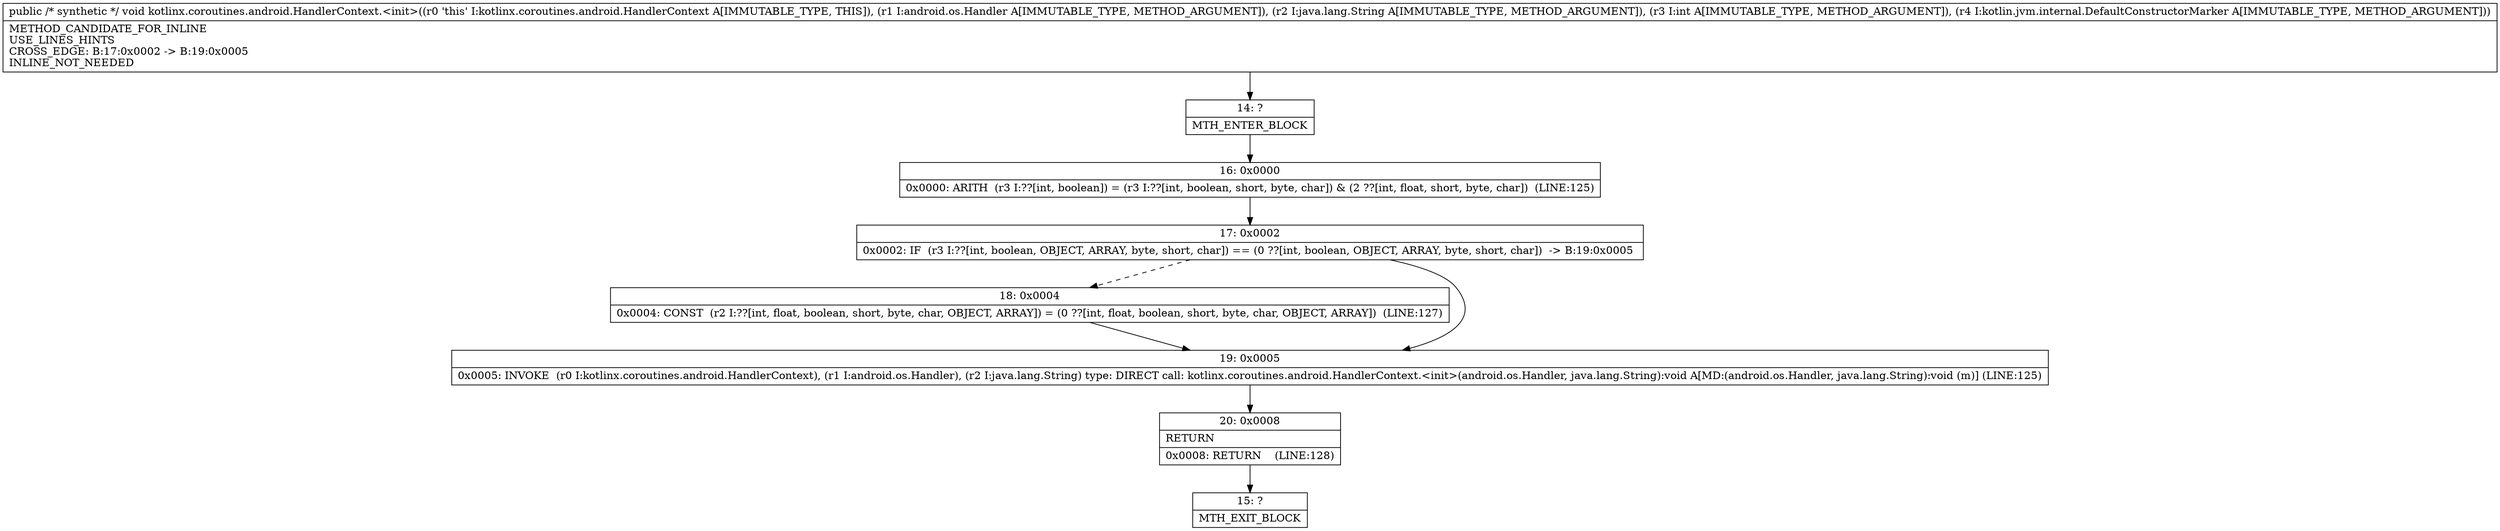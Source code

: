 digraph "CFG forkotlinx.coroutines.android.HandlerContext.\<init\>(Landroid\/os\/Handler;Ljava\/lang\/String;ILkotlin\/jvm\/internal\/DefaultConstructorMarker;)V" {
Node_14 [shape=record,label="{14\:\ ?|MTH_ENTER_BLOCK\l}"];
Node_16 [shape=record,label="{16\:\ 0x0000|0x0000: ARITH  (r3 I:??[int, boolean]) = (r3 I:??[int, boolean, short, byte, char]) & (2 ??[int, float, short, byte, char])  (LINE:125)\l}"];
Node_17 [shape=record,label="{17\:\ 0x0002|0x0002: IF  (r3 I:??[int, boolean, OBJECT, ARRAY, byte, short, char]) == (0 ??[int, boolean, OBJECT, ARRAY, byte, short, char])  \-\> B:19:0x0005 \l}"];
Node_18 [shape=record,label="{18\:\ 0x0004|0x0004: CONST  (r2 I:??[int, float, boolean, short, byte, char, OBJECT, ARRAY]) = (0 ??[int, float, boolean, short, byte, char, OBJECT, ARRAY])  (LINE:127)\l}"];
Node_19 [shape=record,label="{19\:\ 0x0005|0x0005: INVOKE  (r0 I:kotlinx.coroutines.android.HandlerContext), (r1 I:android.os.Handler), (r2 I:java.lang.String) type: DIRECT call: kotlinx.coroutines.android.HandlerContext.\<init\>(android.os.Handler, java.lang.String):void A[MD:(android.os.Handler, java.lang.String):void (m)] (LINE:125)\l}"];
Node_20 [shape=record,label="{20\:\ 0x0008|RETURN\l|0x0008: RETURN    (LINE:128)\l}"];
Node_15 [shape=record,label="{15\:\ ?|MTH_EXIT_BLOCK\l}"];
MethodNode[shape=record,label="{public \/* synthetic *\/ void kotlinx.coroutines.android.HandlerContext.\<init\>((r0 'this' I:kotlinx.coroutines.android.HandlerContext A[IMMUTABLE_TYPE, THIS]), (r1 I:android.os.Handler A[IMMUTABLE_TYPE, METHOD_ARGUMENT]), (r2 I:java.lang.String A[IMMUTABLE_TYPE, METHOD_ARGUMENT]), (r3 I:int A[IMMUTABLE_TYPE, METHOD_ARGUMENT]), (r4 I:kotlin.jvm.internal.DefaultConstructorMarker A[IMMUTABLE_TYPE, METHOD_ARGUMENT]))  | METHOD_CANDIDATE_FOR_INLINE\lUSE_LINES_HINTS\lCROSS_EDGE: B:17:0x0002 \-\> B:19:0x0005\lINLINE_NOT_NEEDED\l}"];
MethodNode -> Node_14;Node_14 -> Node_16;
Node_16 -> Node_17;
Node_17 -> Node_18[style=dashed];
Node_17 -> Node_19;
Node_18 -> Node_19;
Node_19 -> Node_20;
Node_20 -> Node_15;
}

